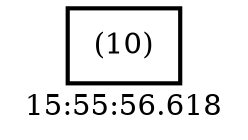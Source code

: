 digraph  g{ graph[label = "15:55:56.618"]
node [shape=rectangle, color=black, fontcolor=black, style=bold] edge [color=black] 0 [label="(10)"] ; 
}

